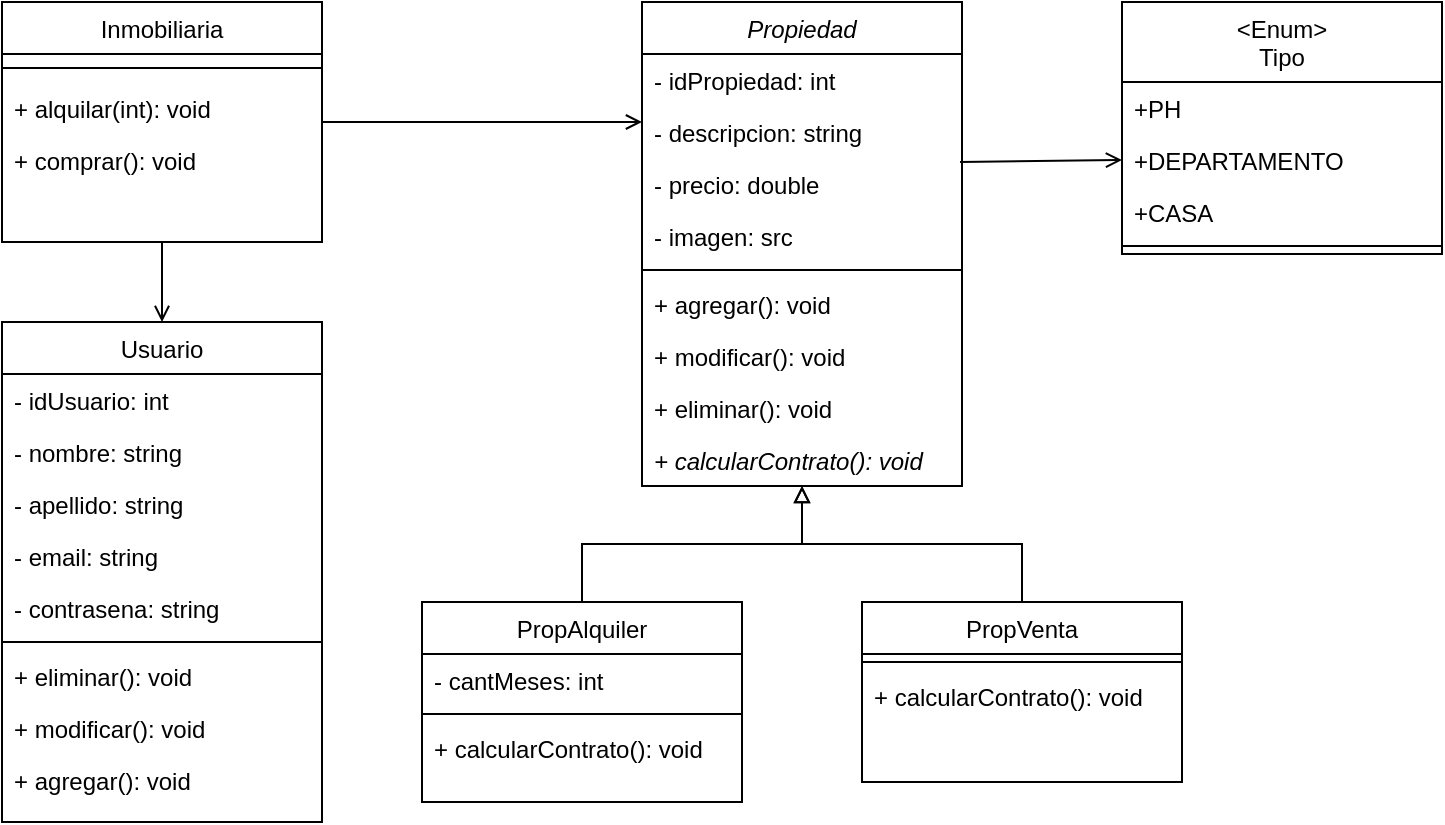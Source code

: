 <mxfile version="20.3.7" type="device"><diagram id="C5RBs43oDa-KdzZeNtuy" name="Page-1"><mxGraphModel dx="1695" dy="450" grid="1" gridSize="10" guides="1" tooltips="1" connect="1" arrows="1" fold="1" page="1" pageScale="1" pageWidth="827" pageHeight="1169" math="0" shadow="0"><root><mxCell id="WIyWlLk6GJQsqaUBKTNV-0"/><mxCell id="WIyWlLk6GJQsqaUBKTNV-1" parent="WIyWlLk6GJQsqaUBKTNV-0"/><mxCell id="zkfFHV4jXpPFQw0GAbJ--0" value="Inmobiliaria" style="swimlane;fontStyle=0;align=center;verticalAlign=top;childLayout=stackLayout;horizontal=1;startSize=26;horizontalStack=0;resizeParent=1;resizeLast=0;collapsible=1;marginBottom=0;rounded=0;shadow=0;strokeWidth=1;" parent="WIyWlLk6GJQsqaUBKTNV-1" vertex="1"><mxGeometry x="-40" y="80" width="160" height="120" as="geometry"><mxRectangle x="220" y="120" width="160" height="26" as="alternateBounds"/></mxGeometry></mxCell><mxCell id="zkfFHV4jXpPFQw0GAbJ--4" value="" style="line;html=1;strokeWidth=1;align=left;verticalAlign=middle;spacingTop=-1;spacingLeft=3;spacingRight=3;rotatable=0;labelPosition=right;points=[];portConstraint=eastwest;" parent="zkfFHV4jXpPFQw0GAbJ--0" vertex="1"><mxGeometry y="26" width="160" height="14" as="geometry"/></mxCell><mxCell id="pAh0KO0dnLvYZsGlSTqv-7" value="+ alquilar(int): void" style="text;align=left;verticalAlign=top;spacingLeft=4;spacingRight=4;overflow=hidden;rotatable=0;points=[[0,0.5],[1,0.5]];portConstraint=eastwest;rounded=0;shadow=0;html=0;" vertex="1" parent="zkfFHV4jXpPFQw0GAbJ--0"><mxGeometry y="40" width="160" height="26" as="geometry"/></mxCell><mxCell id="pAh0KO0dnLvYZsGlSTqv-8" value="+ comprar(): void" style="text;align=left;verticalAlign=top;spacingLeft=4;spacingRight=4;overflow=hidden;rotatable=0;points=[[0,0.5],[1,0.5]];portConstraint=eastwest;rounded=0;shadow=0;html=0;" vertex="1" parent="zkfFHV4jXpPFQw0GAbJ--0"><mxGeometry y="66" width="160" height="26" as="geometry"/></mxCell><mxCell id="zkfFHV4jXpPFQw0GAbJ--17" value="Propiedad" style="swimlane;fontStyle=2;align=center;verticalAlign=top;childLayout=stackLayout;horizontal=1;startSize=26;horizontalStack=0;resizeParent=1;resizeLast=0;collapsible=1;marginBottom=0;rounded=0;shadow=0;strokeWidth=1;" parent="WIyWlLk6GJQsqaUBKTNV-1" vertex="1"><mxGeometry x="280" y="80" width="160" height="242" as="geometry"><mxRectangle x="280" y="80" width="160" height="26" as="alternateBounds"/></mxGeometry></mxCell><mxCell id="vmKS0IAaKqmQFQxAGfY2-0" value="- idPropiedad: int" style="text;align=left;verticalAlign=top;spacingLeft=4;spacingRight=4;overflow=hidden;rotatable=0;points=[[0,0.5],[1,0.5]];portConstraint=eastwest;rounded=0;shadow=0;html=0;" parent="zkfFHV4jXpPFQw0GAbJ--17" vertex="1"><mxGeometry y="26" width="160" height="26" as="geometry"/></mxCell><mxCell id="zkfFHV4jXpPFQw0GAbJ--19" value="- descripcion: string" style="text;align=left;verticalAlign=top;spacingLeft=4;spacingRight=4;overflow=hidden;rotatable=0;points=[[0,0.5],[1,0.5]];portConstraint=eastwest;rounded=0;shadow=0;html=0;" parent="zkfFHV4jXpPFQw0GAbJ--17" vertex="1"><mxGeometry y="52" width="160" height="26" as="geometry"/></mxCell><mxCell id="zkfFHV4jXpPFQw0GAbJ--20" value="- precio: double" style="text;align=left;verticalAlign=top;spacingLeft=4;spacingRight=4;overflow=hidden;rotatable=0;points=[[0,0.5],[1,0.5]];portConstraint=eastwest;rounded=0;shadow=0;html=0;" parent="zkfFHV4jXpPFQw0GAbJ--17" vertex="1"><mxGeometry y="78" width="160" height="26" as="geometry"/></mxCell><mxCell id="zkfFHV4jXpPFQw0GAbJ--22" value="- imagen: src" style="text;align=left;verticalAlign=top;spacingLeft=4;spacingRight=4;overflow=hidden;rotatable=0;points=[[0,0.5],[1,0.5]];portConstraint=eastwest;rounded=0;shadow=0;html=0;" parent="zkfFHV4jXpPFQw0GAbJ--17" vertex="1"><mxGeometry y="104" width="160" height="26" as="geometry"/></mxCell><mxCell id="zkfFHV4jXpPFQw0GAbJ--23" value="" style="line;html=1;strokeWidth=1;align=left;verticalAlign=middle;spacingTop=-1;spacingLeft=3;spacingRight=3;rotatable=0;labelPosition=right;points=[];portConstraint=eastwest;" parent="zkfFHV4jXpPFQw0GAbJ--17" vertex="1"><mxGeometry y="130" width="160" height="8" as="geometry"/></mxCell><mxCell id="vmKS0IAaKqmQFQxAGfY2-4" value="+ agregar(): void" style="text;align=left;verticalAlign=top;spacingLeft=4;spacingRight=4;overflow=hidden;rotatable=0;points=[[0,0.5],[1,0.5]];portConstraint=eastwest;rounded=0;shadow=0;html=0;" parent="zkfFHV4jXpPFQw0GAbJ--17" vertex="1"><mxGeometry y="138" width="160" height="26" as="geometry"/></mxCell><mxCell id="pAh0KO0dnLvYZsGlSTqv-5" value="+ modificar(): void" style="text;align=left;verticalAlign=top;spacingLeft=4;spacingRight=4;overflow=hidden;rotatable=0;points=[[0,0.5],[1,0.5]];portConstraint=eastwest;rounded=0;shadow=0;html=0;" vertex="1" parent="zkfFHV4jXpPFQw0GAbJ--17"><mxGeometry y="164" width="160" height="26" as="geometry"/></mxCell><mxCell id="pAh0KO0dnLvYZsGlSTqv-6" value="+ eliminar(): void" style="text;align=left;verticalAlign=top;spacingLeft=4;spacingRight=4;overflow=hidden;rotatable=0;points=[[0,0.5],[1,0.5]];portConstraint=eastwest;rounded=0;shadow=0;html=0;" vertex="1" parent="zkfFHV4jXpPFQw0GAbJ--17"><mxGeometry y="190" width="160" height="26" as="geometry"/></mxCell><mxCell id="pAh0KO0dnLvYZsGlSTqv-11" value="+ calcularContrato(): void" style="text;align=left;verticalAlign=top;spacingLeft=4;spacingRight=4;overflow=hidden;rotatable=0;points=[[0,0.5],[1,0.5]];portConstraint=eastwest;rounded=0;shadow=0;html=0;fontStyle=2" vertex="1" parent="zkfFHV4jXpPFQw0GAbJ--17"><mxGeometry y="216" width="160" height="26" as="geometry"/></mxCell><mxCell id="zkfFHV4jXpPFQw0GAbJ--26" value="" style="endArrow=open;shadow=0;strokeWidth=1;rounded=0;endFill=1;edgeStyle=elbowEdgeStyle;elbow=vertical;" parent="WIyWlLk6GJQsqaUBKTNV-1" source="zkfFHV4jXpPFQw0GAbJ--0" target="zkfFHV4jXpPFQw0GAbJ--17" edge="1"><mxGeometry x="0.5" y="41" relative="1" as="geometry"><mxPoint x="380" y="192" as="sourcePoint"/><mxPoint x="540" y="192" as="targetPoint"/><mxPoint x="-40" y="32" as="offset"/></mxGeometry></mxCell><mxCell id="6wwxzyxeRPCa0mzpDUYQ-11" value="" style="endArrow=open;endFill=1;html=1;rounded=0;exitX=0.5;exitY=1;exitDx=0;exitDy=0;entryX=0.5;entryY=0;entryDx=0;entryDy=0;" parent="WIyWlLk6GJQsqaUBKTNV-1" source="zkfFHV4jXpPFQw0GAbJ--0" target="6wwxzyxeRPCa0mzpDUYQ-17" edge="1"><mxGeometry width="160" relative="1" as="geometry"><mxPoint y="340" as="sourcePoint"/><mxPoint x="40" y="281" as="targetPoint"/></mxGeometry></mxCell><mxCell id="6wwxzyxeRPCa0mzpDUYQ-17" value="Usuario" style="swimlane;fontStyle=0;align=center;verticalAlign=top;childLayout=stackLayout;horizontal=1;startSize=26;horizontalStack=0;resizeParent=1;resizeLast=0;collapsible=1;marginBottom=0;rounded=0;shadow=0;strokeWidth=1;" parent="WIyWlLk6GJQsqaUBKTNV-1" vertex="1"><mxGeometry x="-40" y="240" width="160" height="250" as="geometry"><mxRectangle x="220" y="120" width="160" height="26" as="alternateBounds"/></mxGeometry></mxCell><mxCell id="vmKS0IAaKqmQFQxAGfY2-3" value="- idUsuario: int" style="text;align=left;verticalAlign=top;spacingLeft=4;spacingRight=4;overflow=hidden;rotatable=0;points=[[0,0.5],[1,0.5]];portConstraint=eastwest;" parent="6wwxzyxeRPCa0mzpDUYQ-17" vertex="1"><mxGeometry y="26" width="160" height="26" as="geometry"/></mxCell><mxCell id="6wwxzyxeRPCa0mzpDUYQ-18" value="- nombre: string" style="text;align=left;verticalAlign=top;spacingLeft=4;spacingRight=4;overflow=hidden;rotatable=0;points=[[0,0.5],[1,0.5]];portConstraint=eastwest;" parent="6wwxzyxeRPCa0mzpDUYQ-17" vertex="1"><mxGeometry y="52" width="160" height="26" as="geometry"/></mxCell><mxCell id="6wwxzyxeRPCa0mzpDUYQ-19" value="- apellido: string" style="text;align=left;verticalAlign=top;spacingLeft=4;spacingRight=4;overflow=hidden;rotatable=0;points=[[0,0.5],[1,0.5]];portConstraint=eastwest;rounded=0;shadow=0;html=0;" parent="6wwxzyxeRPCa0mzpDUYQ-17" vertex="1"><mxGeometry y="78" width="160" height="26" as="geometry"/></mxCell><mxCell id="6wwxzyxeRPCa0mzpDUYQ-20" value="- email: string" style="text;align=left;verticalAlign=top;spacingLeft=4;spacingRight=4;overflow=hidden;rotatable=0;points=[[0,0.5],[1,0.5]];portConstraint=eastwest;rounded=0;shadow=0;html=0;" parent="6wwxzyxeRPCa0mzpDUYQ-17" vertex="1"><mxGeometry y="104" width="160" height="26" as="geometry"/></mxCell><mxCell id="6wwxzyxeRPCa0mzpDUYQ-21" value="- contrasena: string" style="text;align=left;verticalAlign=top;spacingLeft=4;spacingRight=4;overflow=hidden;rotatable=0;points=[[0,0.5],[1,0.5]];portConstraint=eastwest;rounded=0;shadow=0;html=0;" parent="6wwxzyxeRPCa0mzpDUYQ-17" vertex="1"><mxGeometry y="130" width="160" height="26" as="geometry"/></mxCell><mxCell id="6wwxzyxeRPCa0mzpDUYQ-22" value="" style="line;html=1;strokeWidth=1;align=left;verticalAlign=middle;spacingTop=-1;spacingLeft=3;spacingRight=3;rotatable=0;labelPosition=right;points=[];portConstraint=eastwest;" parent="6wwxzyxeRPCa0mzpDUYQ-17" vertex="1"><mxGeometry y="156" width="160" height="8" as="geometry"/></mxCell><mxCell id="pAh0KO0dnLvYZsGlSTqv-15" value="+ eliminar(): void" style="text;align=left;verticalAlign=top;spacingLeft=4;spacingRight=4;overflow=hidden;rotatable=0;points=[[0,0.5],[1,0.5]];portConstraint=eastwest;rounded=0;shadow=0;html=0;" vertex="1" parent="6wwxzyxeRPCa0mzpDUYQ-17"><mxGeometry y="164" width="160" height="26" as="geometry"/></mxCell><mxCell id="pAh0KO0dnLvYZsGlSTqv-14" value="+ modificar(): void" style="text;align=left;verticalAlign=top;spacingLeft=4;spacingRight=4;overflow=hidden;rotatable=0;points=[[0,0.5],[1,0.5]];portConstraint=eastwest;rounded=0;shadow=0;html=0;" vertex="1" parent="6wwxzyxeRPCa0mzpDUYQ-17"><mxGeometry y="190" width="160" height="26" as="geometry"/></mxCell><mxCell id="pAh0KO0dnLvYZsGlSTqv-13" value="+ agregar(): void" style="text;align=left;verticalAlign=top;spacingLeft=4;spacingRight=4;overflow=hidden;rotatable=0;points=[[0,0.5],[1,0.5]];portConstraint=eastwest;rounded=0;shadow=0;html=0;" vertex="1" parent="6wwxzyxeRPCa0mzpDUYQ-17"><mxGeometry y="216" width="160" height="26" as="geometry"/></mxCell><mxCell id="6wwxzyxeRPCa0mzpDUYQ-45" style="edgeStyle=orthogonalEdgeStyle;rounded=0;orthogonalLoop=1;jettySize=auto;html=1;exitX=0.5;exitY=0;exitDx=0;exitDy=0;entryX=0.5;entryY=1;entryDx=0;entryDy=0;endArrow=block;endFill=0;" parent="WIyWlLk6GJQsqaUBKTNV-1" source="6wwxzyxeRPCa0mzpDUYQ-29" target="zkfFHV4jXpPFQw0GAbJ--17" edge="1"><mxGeometry relative="1" as="geometry"/></mxCell><mxCell id="6wwxzyxeRPCa0mzpDUYQ-29" value="PropAlquiler" style="swimlane;fontStyle=0;align=center;verticalAlign=top;childLayout=stackLayout;horizontal=1;startSize=26;horizontalStack=0;resizeParent=1;resizeLast=0;collapsible=1;marginBottom=0;rounded=0;shadow=0;strokeWidth=1;" parent="WIyWlLk6GJQsqaUBKTNV-1" vertex="1"><mxGeometry x="170" y="380" width="160" height="100" as="geometry"><mxRectangle x="508" y="430" width="170" height="26" as="alternateBounds"/></mxGeometry></mxCell><mxCell id="6wwxzyxeRPCa0mzpDUYQ-30" value="- cantMeses: int" style="text;align=left;verticalAlign=top;spacingLeft=4;spacingRight=4;overflow=hidden;rotatable=0;points=[[0,0.5],[1,0.5]];portConstraint=eastwest;" parent="6wwxzyxeRPCa0mzpDUYQ-29" vertex="1"><mxGeometry y="26" width="160" height="26" as="geometry"/></mxCell><mxCell id="6wwxzyxeRPCa0mzpDUYQ-32" value="" style="line;html=1;strokeWidth=1;align=left;verticalAlign=middle;spacingTop=-1;spacingLeft=3;spacingRight=3;rotatable=0;labelPosition=right;points=[];portConstraint=eastwest;" parent="6wwxzyxeRPCa0mzpDUYQ-29" vertex="1"><mxGeometry y="52" width="160" height="8" as="geometry"/></mxCell><mxCell id="pAh0KO0dnLvYZsGlSTqv-9" value="+ calcularContrato(): void" style="text;align=left;verticalAlign=top;spacingLeft=4;spacingRight=4;overflow=hidden;rotatable=0;points=[[0,0.5],[1,0.5]];portConstraint=eastwest;rounded=0;shadow=0;html=0;" vertex="1" parent="6wwxzyxeRPCa0mzpDUYQ-29"><mxGeometry y="60" width="160" height="26" as="geometry"/></mxCell><mxCell id="6wwxzyxeRPCa0mzpDUYQ-46" style="edgeStyle=orthogonalEdgeStyle;rounded=0;orthogonalLoop=1;jettySize=auto;html=1;exitX=0.5;exitY=0;exitDx=0;exitDy=0;entryX=0.5;entryY=1;entryDx=0;entryDy=0;endArrow=block;endFill=0;" parent="WIyWlLk6GJQsqaUBKTNV-1" source="6wwxzyxeRPCa0mzpDUYQ-35" target="zkfFHV4jXpPFQw0GAbJ--17" edge="1"><mxGeometry relative="1" as="geometry"/></mxCell><mxCell id="6wwxzyxeRPCa0mzpDUYQ-35" value="PropVenta" style="swimlane;fontStyle=0;align=center;verticalAlign=top;childLayout=stackLayout;horizontal=1;startSize=26;horizontalStack=0;resizeParent=1;resizeLast=0;collapsible=1;marginBottom=0;rounded=0;shadow=0;strokeWidth=1;" parent="WIyWlLk6GJQsqaUBKTNV-1" vertex="1"><mxGeometry x="390" y="380" width="160" height="90" as="geometry"><mxRectangle x="508" y="430" width="170" height="26" as="alternateBounds"/></mxGeometry></mxCell><mxCell id="6wwxzyxeRPCa0mzpDUYQ-38" value="" style="line;html=1;strokeWidth=1;align=left;verticalAlign=middle;spacingTop=-1;spacingLeft=3;spacingRight=3;rotatable=0;labelPosition=right;points=[];portConstraint=eastwest;" parent="6wwxzyxeRPCa0mzpDUYQ-35" vertex="1"><mxGeometry y="26" width="160" height="8" as="geometry"/></mxCell><mxCell id="pAh0KO0dnLvYZsGlSTqv-10" value="+ calcularContrato(): void" style="text;align=left;verticalAlign=top;spacingLeft=4;spacingRight=4;overflow=hidden;rotatable=0;points=[[0,0.5],[1,0.5]];portConstraint=eastwest;rounded=0;shadow=0;html=0;" vertex="1" parent="6wwxzyxeRPCa0mzpDUYQ-35"><mxGeometry y="34" width="160" height="26" as="geometry"/></mxCell><mxCell id="6wwxzyxeRPCa0mzpDUYQ-48" value="&lt;Enum&gt;&#10;Tipo" style="swimlane;fontStyle=0;align=center;verticalAlign=top;childLayout=stackLayout;horizontal=1;startSize=40;horizontalStack=0;resizeParent=1;resizeLast=0;collapsible=1;marginBottom=0;rounded=0;shadow=0;strokeWidth=1;" parent="WIyWlLk6GJQsqaUBKTNV-1" vertex="1"><mxGeometry x="520" y="80" width="160" height="126" as="geometry"><mxRectangle x="508" y="120" width="160" height="26" as="alternateBounds"/></mxGeometry></mxCell><mxCell id="6wwxzyxeRPCa0mzpDUYQ-50" value="+PH" style="text;align=left;verticalAlign=top;spacingLeft=4;spacingRight=4;overflow=hidden;rotatable=0;points=[[0,0.5],[1,0.5]];portConstraint=eastwest;rounded=0;shadow=0;html=0;" parent="6wwxzyxeRPCa0mzpDUYQ-48" vertex="1"><mxGeometry y="40" width="160" height="26" as="geometry"/></mxCell><mxCell id="6wwxzyxeRPCa0mzpDUYQ-49" value="+DEPARTAMENTO" style="text;align=left;verticalAlign=top;spacingLeft=4;spacingRight=4;overflow=hidden;rotatable=0;points=[[0,0.5],[1,0.5]];portConstraint=eastwest;rounded=0;shadow=0;html=0;" parent="6wwxzyxeRPCa0mzpDUYQ-48" vertex="1"><mxGeometry y="66" width="160" height="26" as="geometry"/></mxCell><mxCell id="vmKS0IAaKqmQFQxAGfY2-2" value="+CASA" style="text;align=left;verticalAlign=top;spacingLeft=4;spacingRight=4;overflow=hidden;rotatable=0;points=[[0,0.5],[1,0.5]];portConstraint=eastwest;rounded=0;shadow=0;html=0;" parent="6wwxzyxeRPCa0mzpDUYQ-48" vertex="1"><mxGeometry y="92" width="160" height="26" as="geometry"/></mxCell><mxCell id="6wwxzyxeRPCa0mzpDUYQ-52" value="" style="line;html=1;strokeWidth=1;align=left;verticalAlign=middle;spacingTop=-1;spacingLeft=3;spacingRight=3;rotatable=0;labelPosition=right;points=[];portConstraint=eastwest;" parent="6wwxzyxeRPCa0mzpDUYQ-48" vertex="1"><mxGeometry y="118" width="160" height="8" as="geometry"/></mxCell><mxCell id="6wwxzyxeRPCa0mzpDUYQ-53" value="" style="endArrow=open;endFill=1;html=1;rounded=0;exitX=0.994;exitY=0.077;exitDx=0;exitDy=0;exitPerimeter=0;entryX=0;entryY=0.5;entryDx=0;entryDy=0;" parent="WIyWlLk6GJQsqaUBKTNV-1" source="zkfFHV4jXpPFQw0GAbJ--20" target="6wwxzyxeRPCa0mzpDUYQ-49" edge="1"><mxGeometry width="160" relative="1" as="geometry"><mxPoint x="50" y="150" as="sourcePoint"/><mxPoint x="50" y="210" as="targetPoint"/></mxGeometry></mxCell></root></mxGraphModel></diagram></mxfile>